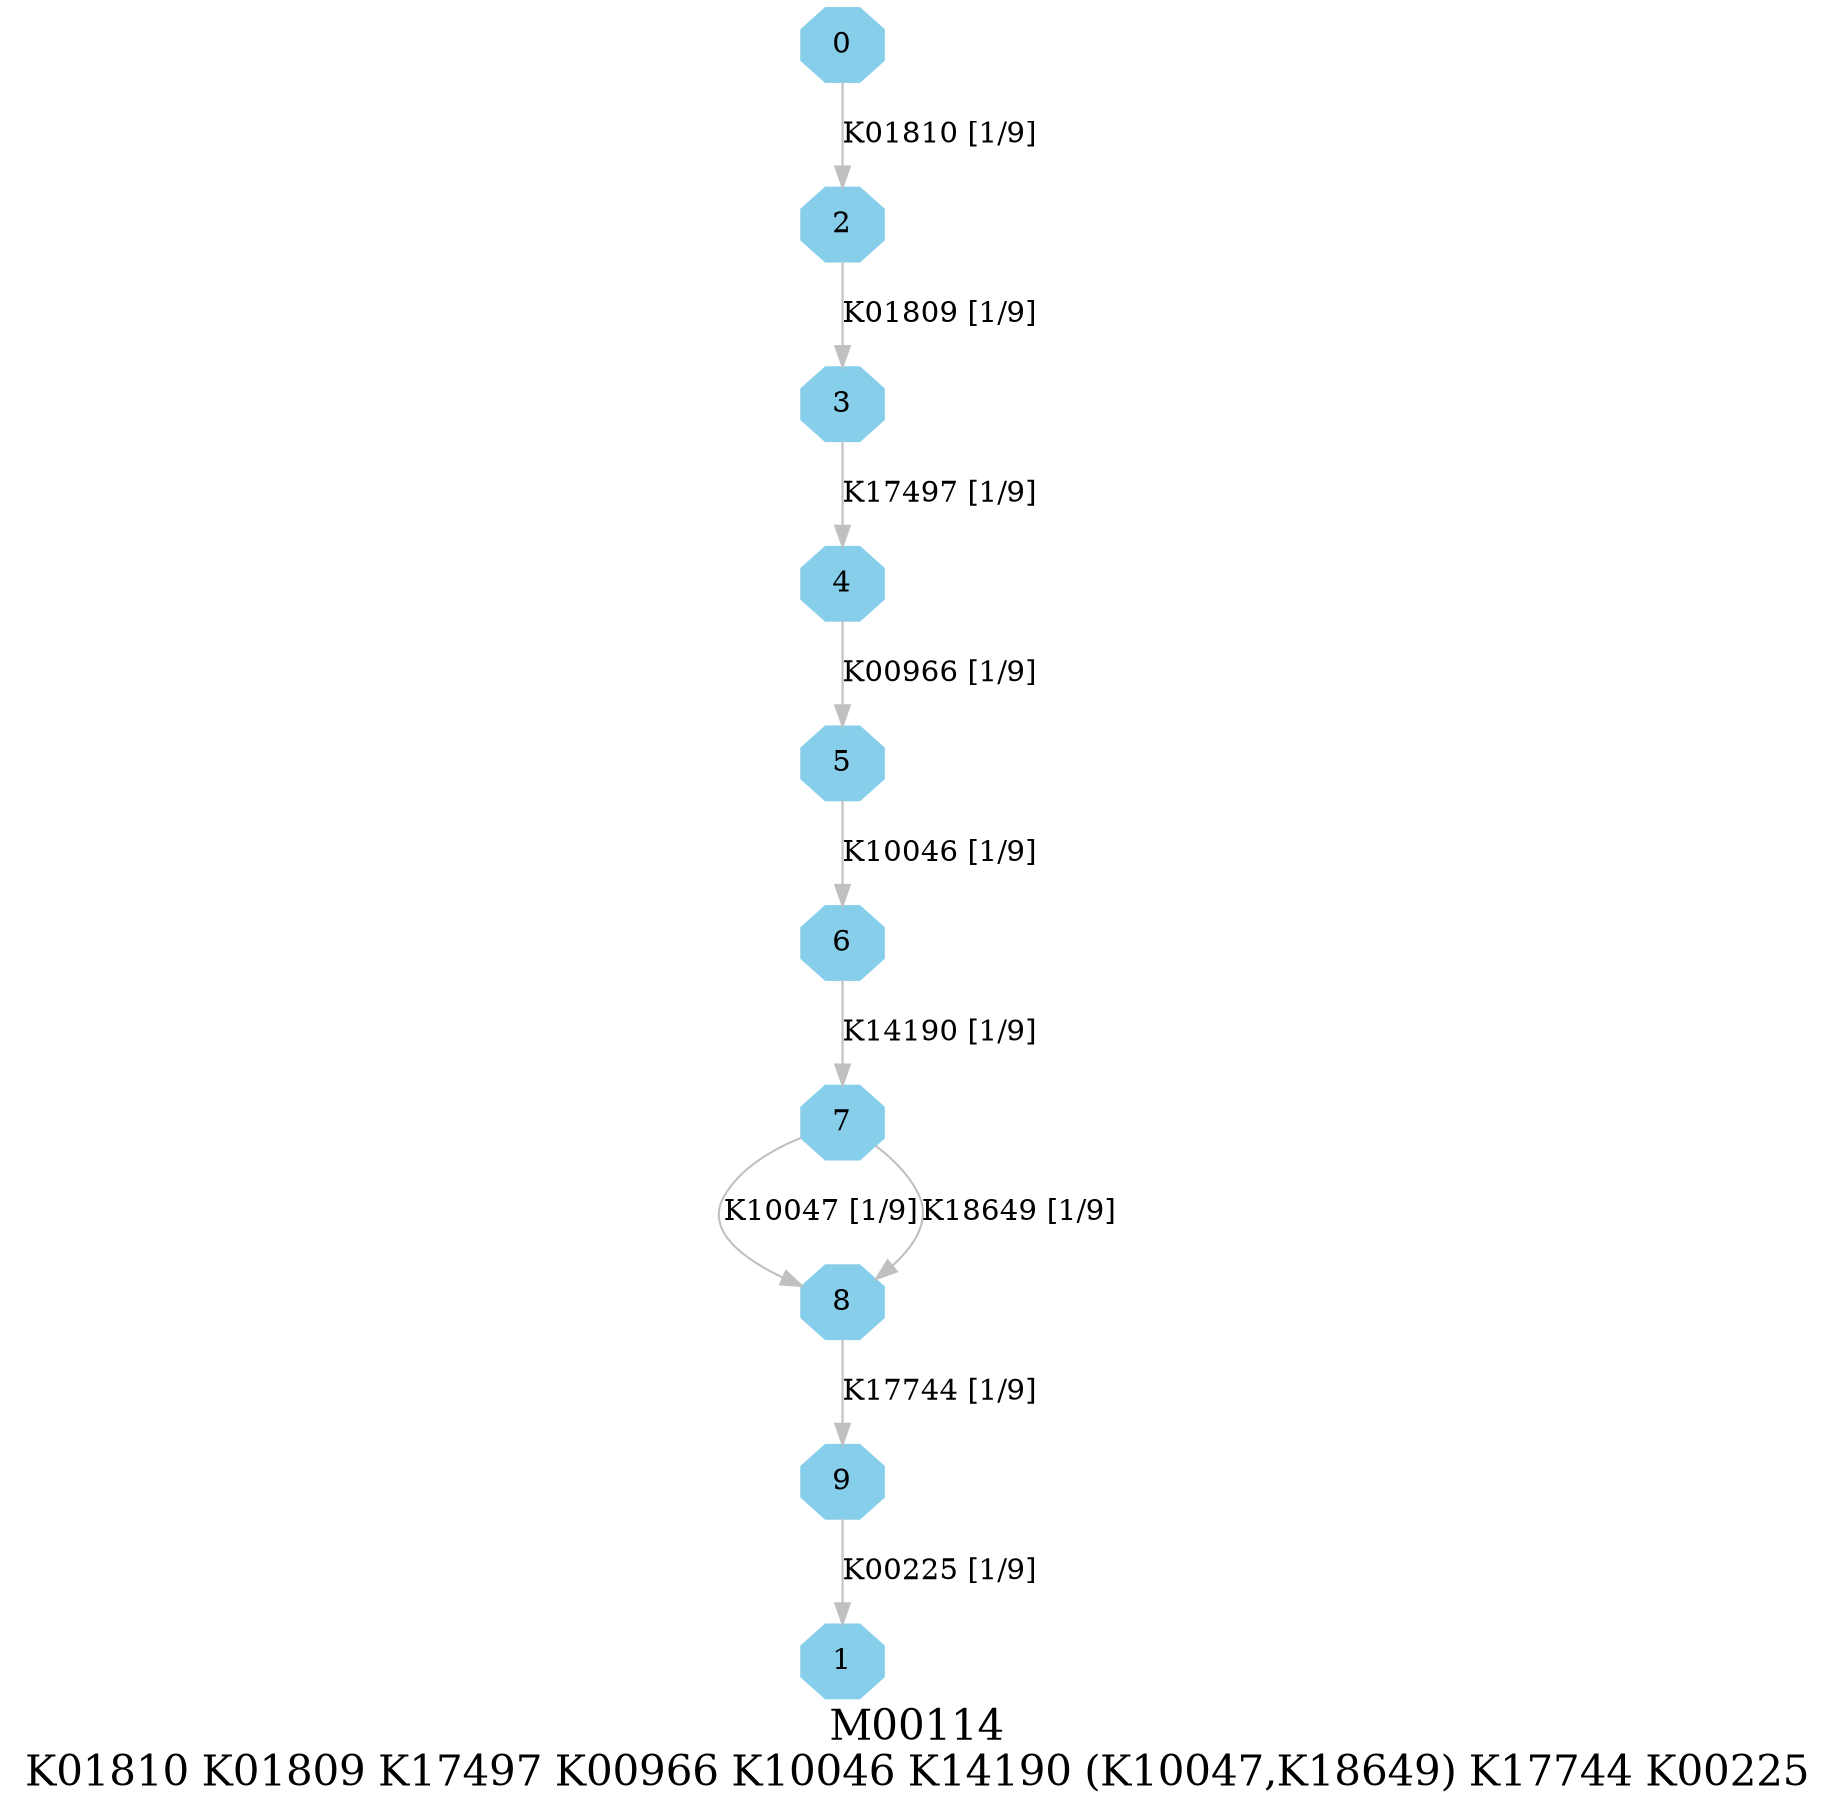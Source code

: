 digraph G {
graph [label="M00114
K01810 K01809 K17497 K00966 K10046 K14190 (K10047,K18649) K17744 K00225",fontsize=20];
node [shape=box,style=filled];
edge [len=3,color=grey];
{node [width=.3,height=.3,shape=octagon,style=filled,color=skyblue] 0 1 2 3 4 5 6 7 8 9 }
0 -> 2 [label="K01810 [1/9]"];
2 -> 3 [label="K01809 [1/9]"];
3 -> 4 [label="K17497 [1/9]"];
4 -> 5 [label="K00966 [1/9]"];
5 -> 6 [label="K10046 [1/9]"];
6 -> 7 [label="K14190 [1/9]"];
7 -> 8 [label="K10047 [1/9]"];
7 -> 8 [label="K18649 [1/9]"];
8 -> 9 [label="K17744 [1/9]"];
9 -> 1 [label="K00225 [1/9]"];
}